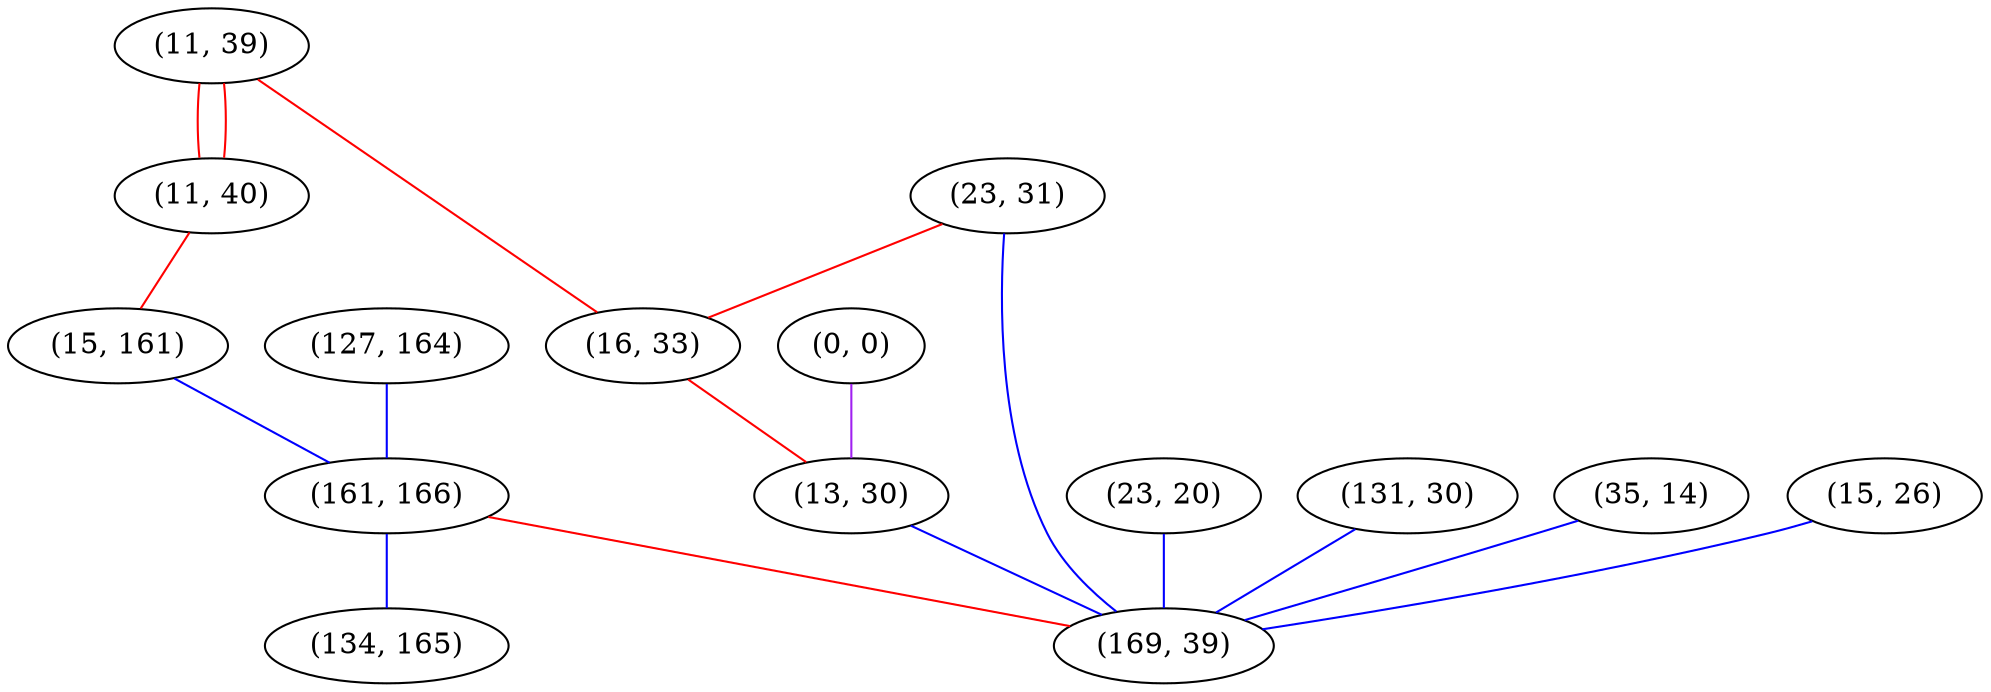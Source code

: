 graph "" {
"(11, 39)";
"(0, 0)";
"(23, 31)";
"(23, 20)";
"(11, 40)";
"(131, 30)";
"(15, 161)";
"(16, 33)";
"(127, 164)";
"(161, 166)";
"(35, 14)";
"(134, 165)";
"(13, 30)";
"(15, 26)";
"(169, 39)";
"(11, 39)" -- "(16, 33)"  [color=red, key=0, weight=1];
"(11, 39)" -- "(11, 40)"  [color=red, key=0, weight=1];
"(11, 39)" -- "(11, 40)"  [color=red, key=1, weight=1];
"(0, 0)" -- "(13, 30)"  [color=purple, key=0, weight=4];
"(23, 31)" -- "(16, 33)"  [color=red, key=0, weight=1];
"(23, 31)" -- "(169, 39)"  [color=blue, key=0, weight=3];
"(23, 20)" -- "(169, 39)"  [color=blue, key=0, weight=3];
"(11, 40)" -- "(15, 161)"  [color=red, key=0, weight=1];
"(131, 30)" -- "(169, 39)"  [color=blue, key=0, weight=3];
"(15, 161)" -- "(161, 166)"  [color=blue, key=0, weight=3];
"(16, 33)" -- "(13, 30)"  [color=red, key=0, weight=1];
"(127, 164)" -- "(161, 166)"  [color=blue, key=0, weight=3];
"(161, 166)" -- "(134, 165)"  [color=blue, key=0, weight=3];
"(161, 166)" -- "(169, 39)"  [color=red, key=0, weight=1];
"(35, 14)" -- "(169, 39)"  [color=blue, key=0, weight=3];
"(13, 30)" -- "(169, 39)"  [color=blue, key=0, weight=3];
"(15, 26)" -- "(169, 39)"  [color=blue, key=0, weight=3];
}
